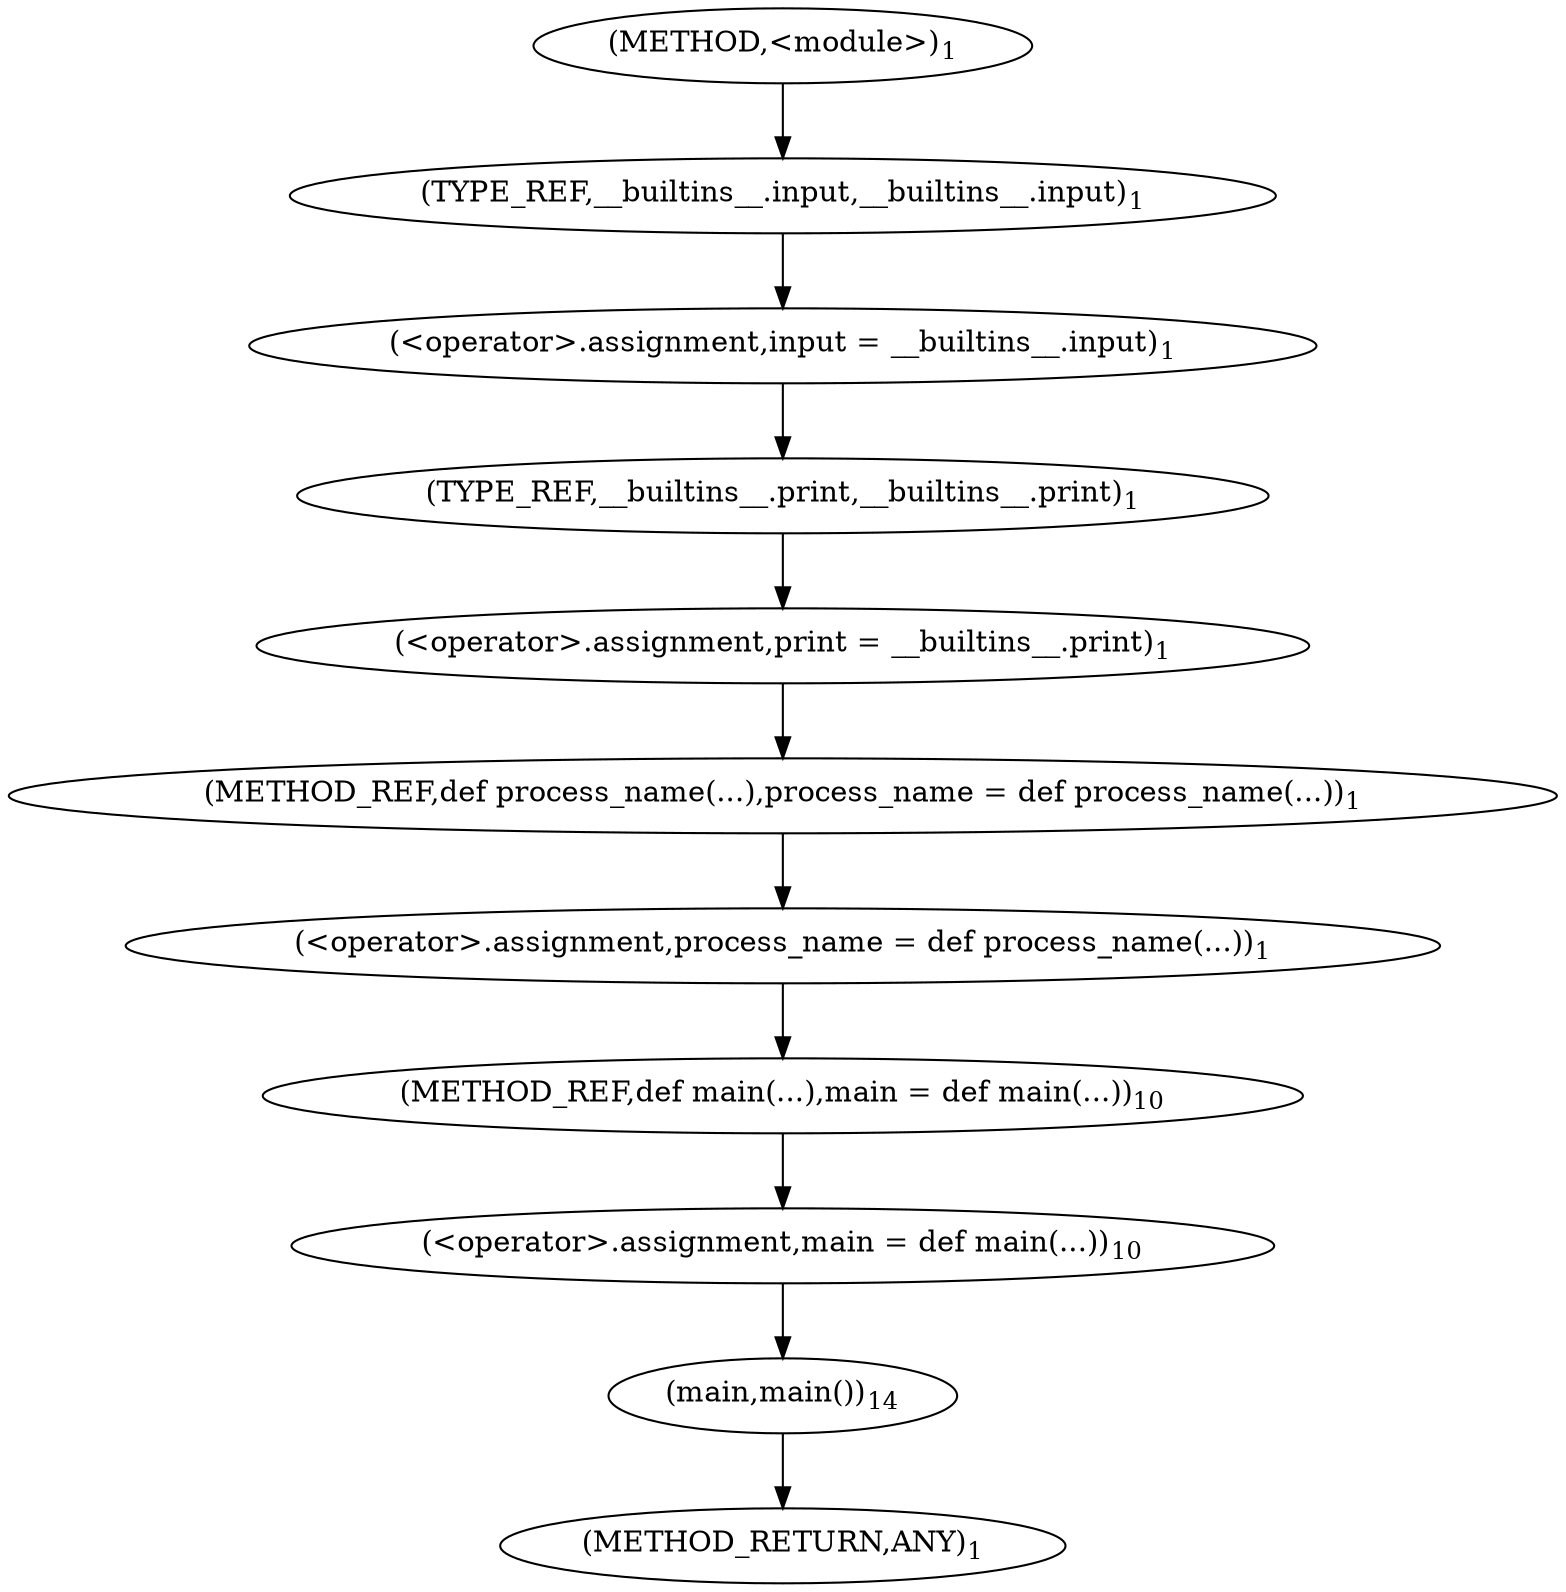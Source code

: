 digraph "&lt;module&gt;" {  
"14" [label = <(&lt;operator&gt;.assignment,input = __builtins__.input)<SUB>1</SUB>> ]
"17" [label = <(&lt;operator&gt;.assignment,print = __builtins__.print)<SUB>1</SUB>> ]
"53" [label = <(&lt;operator&gt;.assignment,process_name = def process_name(...))<SUB>1</SUB>> ]
"71" [label = <(&lt;operator&gt;.assignment,main = def main(...))<SUB>10</SUB>> ]
"73" [label = <(main,main())<SUB>14</SUB>> ]
"13" [label = <(TYPE_REF,__builtins__.input,__builtins__.input)<SUB>1</SUB>> ]
"16" [label = <(TYPE_REF,__builtins__.print,__builtins__.print)<SUB>1</SUB>> ]
"19" [label = <(METHOD_REF,def process_name(...),process_name = def process_name(...))<SUB>1</SUB>> ]
"55" [label = <(METHOD_REF,def main(...),main = def main(...))<SUB>10</SUB>> ]
"7" [label = <(METHOD,&lt;module&gt;)<SUB>1</SUB>> ]
"11" [label = <(METHOD_RETURN,ANY)<SUB>1</SUB>> ]
  "14" -> "16" 
  "17" -> "19" 
  "53" -> "55" 
  "71" -> "73" 
  "73" -> "11" 
  "13" -> "14" 
  "16" -> "17" 
  "19" -> "53" 
  "55" -> "71" 
  "7" -> "13" 
}
